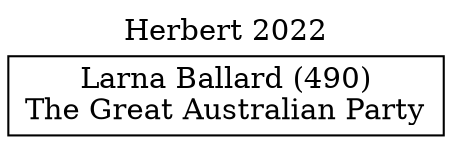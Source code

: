 // House preference flow
digraph "Larna Ballard (490)_Herbert_2022" {
	graph [label="Herbert 2022" labelloc=t mclimit=10]
	node [shape=box]
	"Larna Ballard (490)" [label="Larna Ballard (490)
The Great Australian Party"]
}
